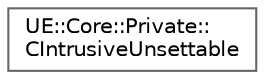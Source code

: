 digraph "Graphical Class Hierarchy"
{
 // INTERACTIVE_SVG=YES
 // LATEX_PDF_SIZE
  bgcolor="transparent";
  edge [fontname=Helvetica,fontsize=10,labelfontname=Helvetica,labelfontsize=10];
  node [fontname=Helvetica,fontsize=10,shape=box,height=0.2,width=0.4];
  rankdir="LR";
  Node0 [id="Node000000",label="UE::Core::Private::\lCIntrusiveUnsettable",height=0.2,width=0.4,color="grey40", fillcolor="white", style="filled",URL="$d0/d6c/structUE_1_1Core_1_1Private_1_1CIntrusiveUnsettable.html",tooltip=" "];
}
